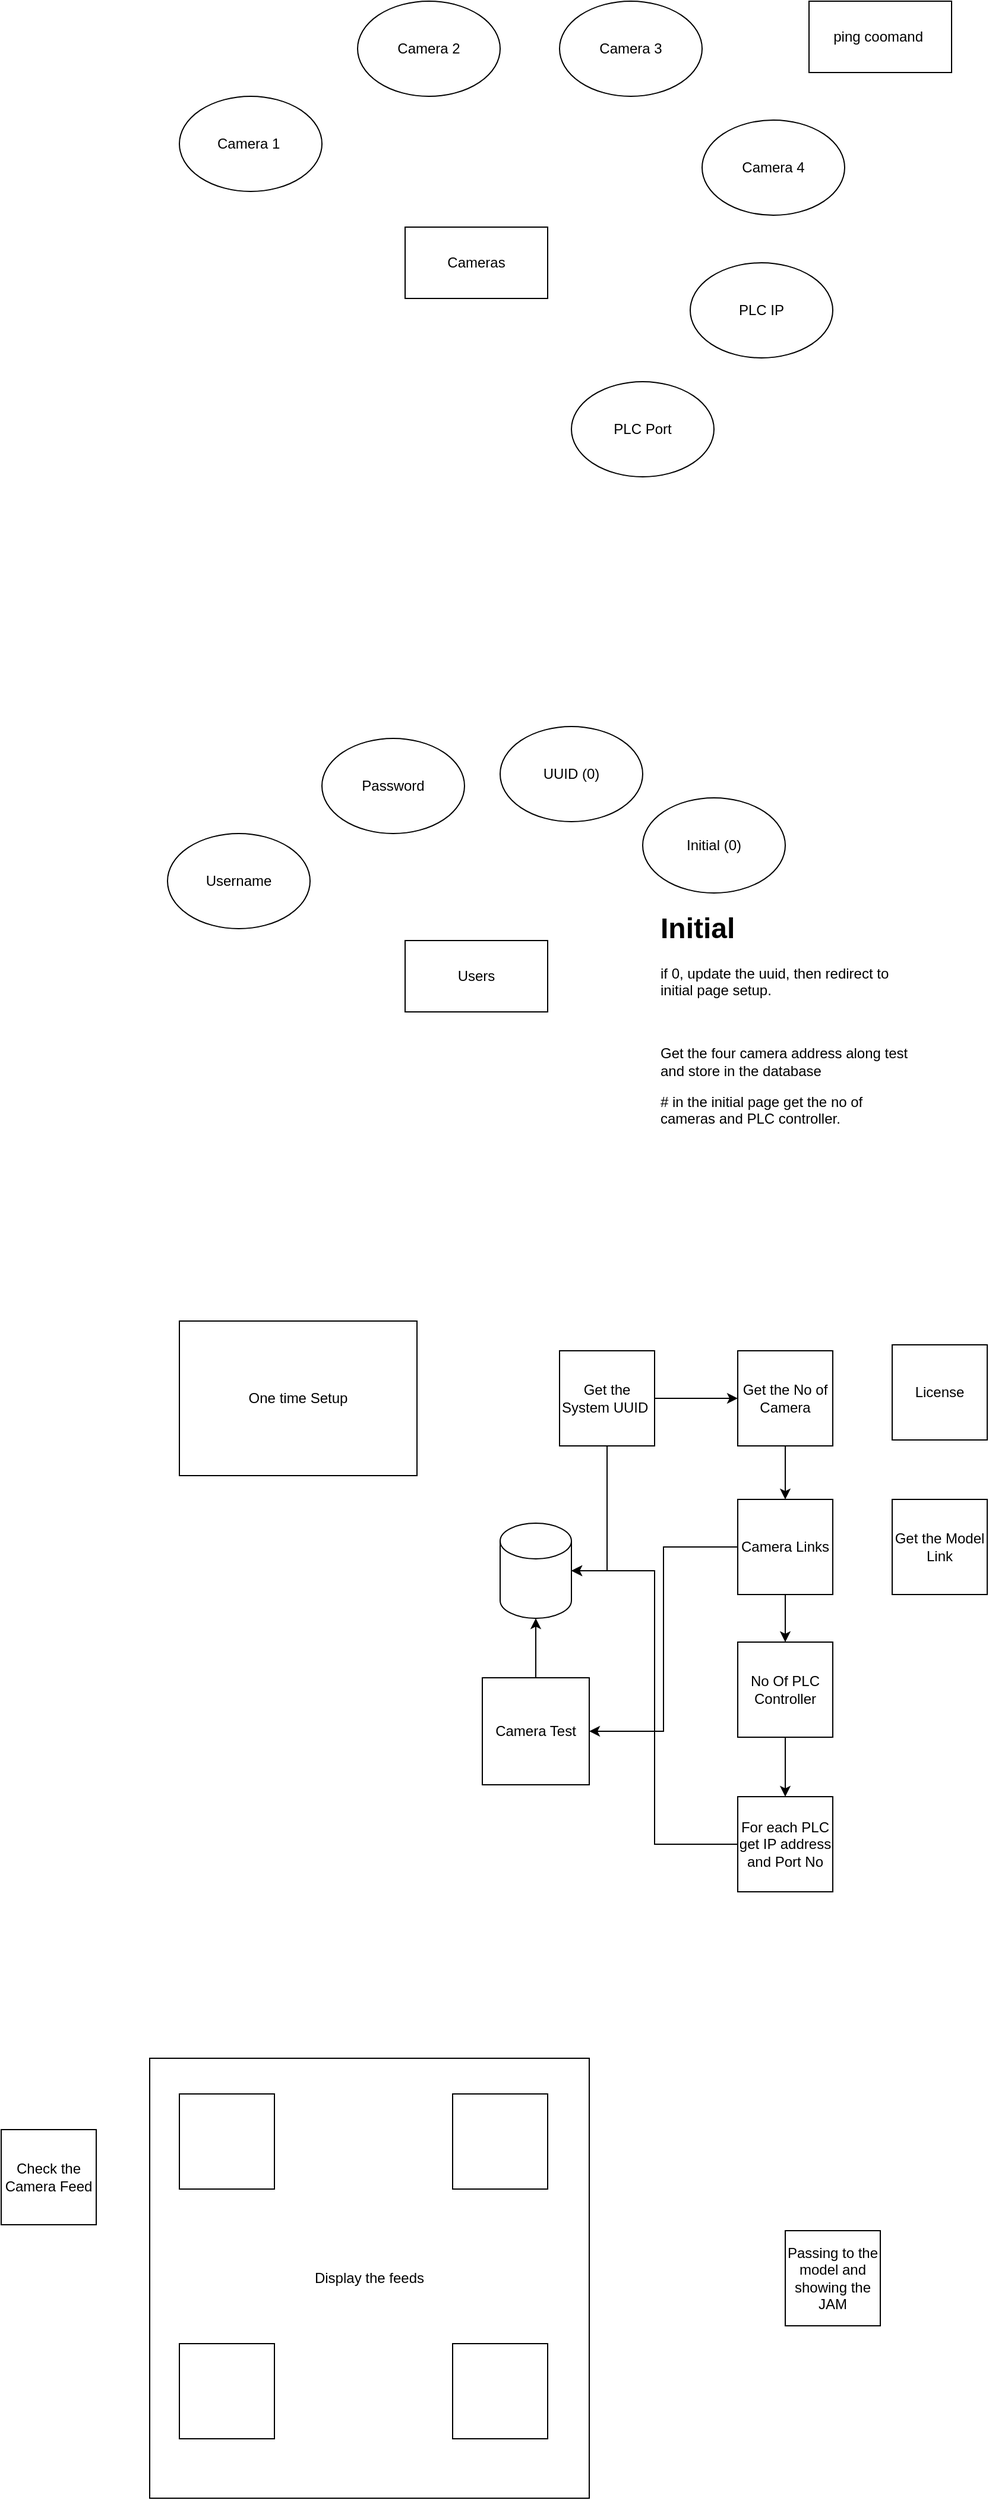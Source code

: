 <mxfile version="23.1.2" type="device">
  <diagram name="Page-1" id="P-5xKzaI7M9U87d7nagk">
    <mxGraphModel dx="1050" dy="1622" grid="1" gridSize="10" guides="1" tooltips="1" connect="1" arrows="1" fold="1" page="1" pageScale="1" pageWidth="850" pageHeight="1100" math="0" shadow="0">
      <root>
        <mxCell id="0" />
        <mxCell id="1" parent="0" />
        <mxCell id="RgMGi3w3JgoJ1hdSAF0_-1" value="One time Setup" style="rounded=0;whiteSpace=wrap;html=1;" parent="1" vertex="1">
          <mxGeometry x="170" y="40" width="200" height="130" as="geometry" />
        </mxCell>
        <mxCell id="RgMGi3w3JgoJ1hdSAF0_-4" style="edgeStyle=orthogonalEdgeStyle;rounded=0;orthogonalLoop=1;jettySize=auto;html=1;entryX=0;entryY=0.5;entryDx=0;entryDy=0;" parent="1" source="RgMGi3w3JgoJ1hdSAF0_-3" edge="1">
          <mxGeometry relative="1" as="geometry">
            <mxPoint x="640.0" y="105" as="targetPoint" />
          </mxGeometry>
        </mxCell>
        <mxCell id="RgMGi3w3JgoJ1hdSAF0_-3" value="Get the System UUID&amp;nbsp;" style="whiteSpace=wrap;html=1;aspect=fixed;" parent="1" vertex="1">
          <mxGeometry x="490" y="65" width="80" height="80" as="geometry" />
        </mxCell>
        <mxCell id="RgMGi3w3JgoJ1hdSAF0_-7" style="edgeStyle=orthogonalEdgeStyle;rounded=0;orthogonalLoop=1;jettySize=auto;html=1;entryX=0.5;entryY=0;entryDx=0;entryDy=0;" parent="1" source="RgMGi3w3JgoJ1hdSAF0_-5" target="RgMGi3w3JgoJ1hdSAF0_-6" edge="1">
          <mxGeometry relative="1" as="geometry" />
        </mxCell>
        <mxCell id="RgMGi3w3JgoJ1hdSAF0_-5" value="Get the No of Camera" style="whiteSpace=wrap;html=1;aspect=fixed;" parent="1" vertex="1">
          <mxGeometry x="640" y="65" width="80" height="80" as="geometry" />
        </mxCell>
        <mxCell id="RgMGi3w3JgoJ1hdSAF0_-9" style="edgeStyle=orthogonalEdgeStyle;rounded=0;orthogonalLoop=1;jettySize=auto;html=1;entryX=0.5;entryY=0;entryDx=0;entryDy=0;" parent="1" source="RgMGi3w3JgoJ1hdSAF0_-6" target="RgMGi3w3JgoJ1hdSAF0_-8" edge="1">
          <mxGeometry relative="1" as="geometry" />
        </mxCell>
        <mxCell id="RgMGi3w3JgoJ1hdSAF0_-19" style="edgeStyle=orthogonalEdgeStyle;rounded=0;orthogonalLoop=1;jettySize=auto;html=1;entryX=1;entryY=0.5;entryDx=0;entryDy=0;" parent="1" source="RgMGi3w3JgoJ1hdSAF0_-6" target="RgMGi3w3JgoJ1hdSAF0_-18" edge="1">
          <mxGeometry relative="1" as="geometry" />
        </mxCell>
        <mxCell id="RgMGi3w3JgoJ1hdSAF0_-6" value="Camera Links" style="whiteSpace=wrap;html=1;aspect=fixed;" parent="1" vertex="1">
          <mxGeometry x="640" y="190" width="80" height="80" as="geometry" />
        </mxCell>
        <mxCell id="RgMGi3w3JgoJ1hdSAF0_-11" style="edgeStyle=orthogonalEdgeStyle;rounded=0;orthogonalLoop=1;jettySize=auto;html=1;entryX=0.5;entryY=0;entryDx=0;entryDy=0;" parent="1" source="RgMGi3w3JgoJ1hdSAF0_-8" target="RgMGi3w3JgoJ1hdSAF0_-10" edge="1">
          <mxGeometry relative="1" as="geometry" />
        </mxCell>
        <mxCell id="RgMGi3w3JgoJ1hdSAF0_-8" value="No Of PLC Controller" style="whiteSpace=wrap;html=1;aspect=fixed;" parent="1" vertex="1">
          <mxGeometry x="640" y="310" width="80" height="80" as="geometry" />
        </mxCell>
        <mxCell id="RgMGi3w3JgoJ1hdSAF0_-10" value="For each PLC get IP address and Port No" style="whiteSpace=wrap;html=1;aspect=fixed;" parent="1" vertex="1">
          <mxGeometry x="640" y="440" width="80" height="80" as="geometry" />
        </mxCell>
        <mxCell id="RgMGi3w3JgoJ1hdSAF0_-12" value="" style="shape=cylinder3;whiteSpace=wrap;html=1;boundedLbl=1;backgroundOutline=1;size=15;" parent="1" vertex="1">
          <mxGeometry x="440" y="210" width="60" height="80" as="geometry" />
        </mxCell>
        <mxCell id="RgMGi3w3JgoJ1hdSAF0_-14" style="edgeStyle=orthogonalEdgeStyle;rounded=0;orthogonalLoop=1;jettySize=auto;html=1;entryX=1;entryY=0.5;entryDx=0;entryDy=0;entryPerimeter=0;" parent="1" source="RgMGi3w3JgoJ1hdSAF0_-10" target="RgMGi3w3JgoJ1hdSAF0_-12" edge="1">
          <mxGeometry relative="1" as="geometry" />
        </mxCell>
        <mxCell id="RgMGi3w3JgoJ1hdSAF0_-15" style="edgeStyle=orthogonalEdgeStyle;rounded=0;orthogonalLoop=1;jettySize=auto;html=1;entryX=1;entryY=0.5;entryDx=0;entryDy=0;entryPerimeter=0;" parent="1" source="RgMGi3w3JgoJ1hdSAF0_-3" target="RgMGi3w3JgoJ1hdSAF0_-12" edge="1">
          <mxGeometry relative="1" as="geometry" />
        </mxCell>
        <mxCell id="RgMGi3w3JgoJ1hdSAF0_-16" value="Get the Model Link" style="whiteSpace=wrap;html=1;aspect=fixed;" parent="1" vertex="1">
          <mxGeometry x="770" y="190" width="80" height="80" as="geometry" />
        </mxCell>
        <mxCell id="RgMGi3w3JgoJ1hdSAF0_-17" value="License" style="whiteSpace=wrap;html=1;aspect=fixed;" parent="1" vertex="1">
          <mxGeometry x="770" y="60" width="80" height="80" as="geometry" />
        </mxCell>
        <mxCell id="RgMGi3w3JgoJ1hdSAF0_-18" value="Camera Test" style="whiteSpace=wrap;html=1;aspect=fixed;" parent="1" vertex="1">
          <mxGeometry x="425" y="340" width="90" height="90" as="geometry" />
        </mxCell>
        <mxCell id="RgMGi3w3JgoJ1hdSAF0_-20" style="edgeStyle=orthogonalEdgeStyle;rounded=0;orthogonalLoop=1;jettySize=auto;html=1;entryX=0.5;entryY=1;entryDx=0;entryDy=0;entryPerimeter=0;" parent="1" source="RgMGi3w3JgoJ1hdSAF0_-18" target="RgMGi3w3JgoJ1hdSAF0_-12" edge="1">
          <mxGeometry relative="1" as="geometry" />
        </mxCell>
        <mxCell id="RgMGi3w3JgoJ1hdSAF0_-21" value="Display the feeds" style="whiteSpace=wrap;html=1;aspect=fixed;" parent="1" vertex="1">
          <mxGeometry x="145" y="660" width="370" height="370" as="geometry" />
        </mxCell>
        <mxCell id="RgMGi3w3JgoJ1hdSAF0_-22" value="Passing to the model and showing the JAM" style="whiteSpace=wrap;html=1;aspect=fixed;" parent="1" vertex="1">
          <mxGeometry x="680" y="805" width="80" height="80" as="geometry" />
        </mxCell>
        <mxCell id="RgMGi3w3JgoJ1hdSAF0_-23" value="Check the Camera Feed" style="whiteSpace=wrap;html=1;aspect=fixed;" parent="1" vertex="1">
          <mxGeometry x="20" y="720" width="80" height="80" as="geometry" />
        </mxCell>
        <mxCell id="RgMGi3w3JgoJ1hdSAF0_-24" value="" style="whiteSpace=wrap;html=1;aspect=fixed;" parent="1" vertex="1">
          <mxGeometry x="400" y="900" width="80" height="80" as="geometry" />
        </mxCell>
        <mxCell id="RgMGi3w3JgoJ1hdSAF0_-25" value="" style="whiteSpace=wrap;html=1;aspect=fixed;" parent="1" vertex="1">
          <mxGeometry x="170" y="900" width="80" height="80" as="geometry" />
        </mxCell>
        <mxCell id="RgMGi3w3JgoJ1hdSAF0_-26" value="" style="whiteSpace=wrap;html=1;aspect=fixed;" parent="1" vertex="1">
          <mxGeometry x="170" y="690" width="80" height="80" as="geometry" />
        </mxCell>
        <mxCell id="RgMGi3w3JgoJ1hdSAF0_-27" value="" style="whiteSpace=wrap;html=1;aspect=fixed;" parent="1" vertex="1">
          <mxGeometry x="400" y="690" width="80" height="80" as="geometry" />
        </mxCell>
        <mxCell id="Y7G-U9s5TmivVinWHKGa-3" value="Users" style="rounded=0;whiteSpace=wrap;html=1;" vertex="1" parent="1">
          <mxGeometry x="360" y="-280" width="120" height="60" as="geometry" />
        </mxCell>
        <mxCell id="Y7G-U9s5TmivVinWHKGa-4" value="Username" style="ellipse;whiteSpace=wrap;html=1;" vertex="1" parent="1">
          <mxGeometry x="160" y="-370" width="120" height="80" as="geometry" />
        </mxCell>
        <mxCell id="Y7G-U9s5TmivVinWHKGa-5" value="Password" style="ellipse;whiteSpace=wrap;html=1;" vertex="1" parent="1">
          <mxGeometry x="290" y="-450" width="120" height="80" as="geometry" />
        </mxCell>
        <mxCell id="Y7G-U9s5TmivVinWHKGa-6" value="UUID (0)" style="ellipse;whiteSpace=wrap;html=1;" vertex="1" parent="1">
          <mxGeometry x="440" y="-460" width="120" height="80" as="geometry" />
        </mxCell>
        <mxCell id="Y7G-U9s5TmivVinWHKGa-7" value="Initial (0)" style="ellipse;whiteSpace=wrap;html=1;" vertex="1" parent="1">
          <mxGeometry x="560" y="-400" width="120" height="80" as="geometry" />
        </mxCell>
        <mxCell id="Y7G-U9s5TmivVinWHKGa-9" value="&lt;h1&gt;Initial&lt;/h1&gt;&lt;p&gt;if 0, update the uuid, then redirect to initial page setup.&lt;/p&gt;&lt;p&gt;&lt;br&gt;&lt;/p&gt;&lt;p&gt;Get the four camera address along test and store in the database&lt;/p&gt;&lt;p&gt;# in the initial page get the no of cameras and PLC controller.&lt;/p&gt;" style="text;html=1;strokeColor=none;fillColor=none;spacing=5;spacingTop=-20;whiteSpace=wrap;overflow=hidden;rounded=0;" vertex="1" parent="1">
          <mxGeometry x="570" y="-310" width="220" height="210" as="geometry" />
        </mxCell>
        <mxCell id="Y7G-U9s5TmivVinWHKGa-10" value="Cameras" style="rounded=0;whiteSpace=wrap;html=1;" vertex="1" parent="1">
          <mxGeometry x="360" y="-880" width="120" height="60" as="geometry" />
        </mxCell>
        <mxCell id="Y7G-U9s5TmivVinWHKGa-11" value="Camera 1&amp;nbsp;" style="ellipse;whiteSpace=wrap;html=1;" vertex="1" parent="1">
          <mxGeometry x="170" y="-990" width="120" height="80" as="geometry" />
        </mxCell>
        <mxCell id="Y7G-U9s5TmivVinWHKGa-12" value="Camera 2" style="ellipse;whiteSpace=wrap;html=1;" vertex="1" parent="1">
          <mxGeometry x="320" y="-1070" width="120" height="80" as="geometry" />
        </mxCell>
        <mxCell id="Y7G-U9s5TmivVinWHKGa-13" value="Camera 3" style="ellipse;whiteSpace=wrap;html=1;" vertex="1" parent="1">
          <mxGeometry x="490" y="-1070" width="120" height="80" as="geometry" />
        </mxCell>
        <mxCell id="Y7G-U9s5TmivVinWHKGa-14" value="Camera 4" style="ellipse;whiteSpace=wrap;html=1;" vertex="1" parent="1">
          <mxGeometry x="610" y="-970" width="120" height="80" as="geometry" />
        </mxCell>
        <mxCell id="Y7G-U9s5TmivVinWHKGa-15" value="PLC IP" style="ellipse;whiteSpace=wrap;html=1;" vertex="1" parent="1">
          <mxGeometry x="600" y="-850" width="120" height="80" as="geometry" />
        </mxCell>
        <mxCell id="Y7G-U9s5TmivVinWHKGa-16" value="PLC Port" style="ellipse;whiteSpace=wrap;html=1;" vertex="1" parent="1">
          <mxGeometry x="500" y="-750" width="120" height="80" as="geometry" />
        </mxCell>
        <mxCell id="Y7G-U9s5TmivVinWHKGa-17" value="ping coomand&amp;nbsp;" style="rounded=0;whiteSpace=wrap;html=1;" vertex="1" parent="1">
          <mxGeometry x="700" y="-1070" width="120" height="60" as="geometry" />
        </mxCell>
      </root>
    </mxGraphModel>
  </diagram>
</mxfile>
